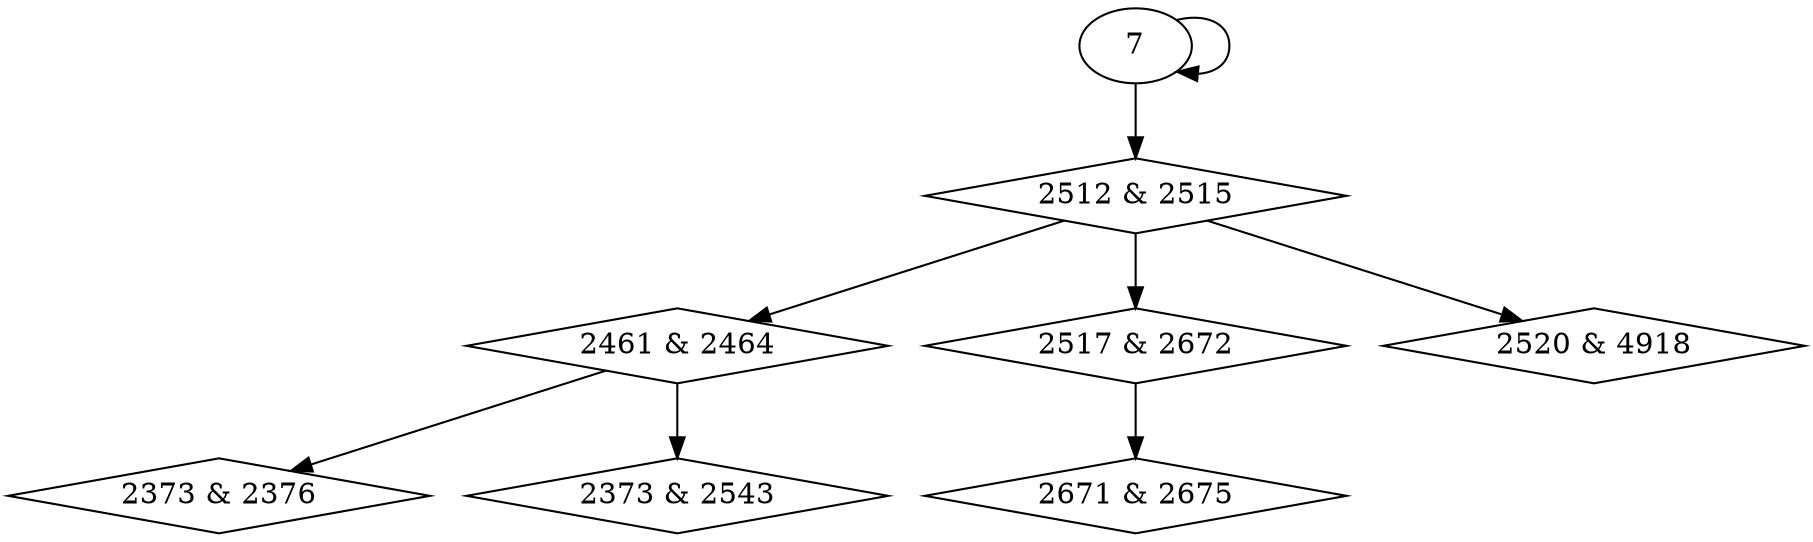 digraph {
0 [label = "2373 & 2376", shape = diamond];
1 [label = "2373 & 2543", shape = diamond];
2 [label = "2461 & 2464", shape = diamond];
3 [label = "2512 & 2515", shape = diamond];
4 [label = "2517 & 2672", shape = diamond];
5 [label = "2520 & 4918", shape = diamond];
6 [label = "2671 & 2675", shape = diamond];
2 -> 0;
2 -> 1;
3 -> 2;
7 -> 3;
3 -> 4;
3 -> 5;
4 -> 6;
7 -> 7;
}
